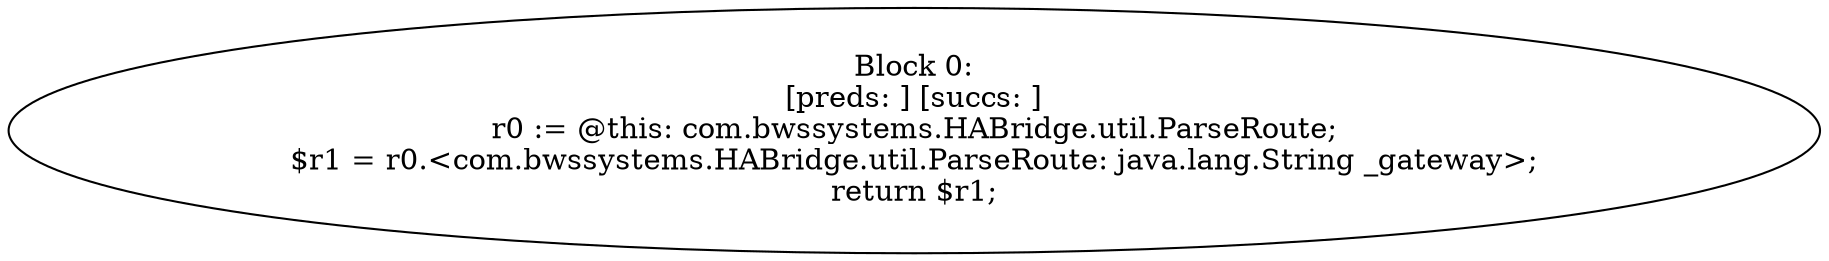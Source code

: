 digraph "unitGraph" {
    "Block 0:
[preds: ] [succs: ]
r0 := @this: com.bwssystems.HABridge.util.ParseRoute;
$r1 = r0.<com.bwssystems.HABridge.util.ParseRoute: java.lang.String _gateway>;
return $r1;
"
}
